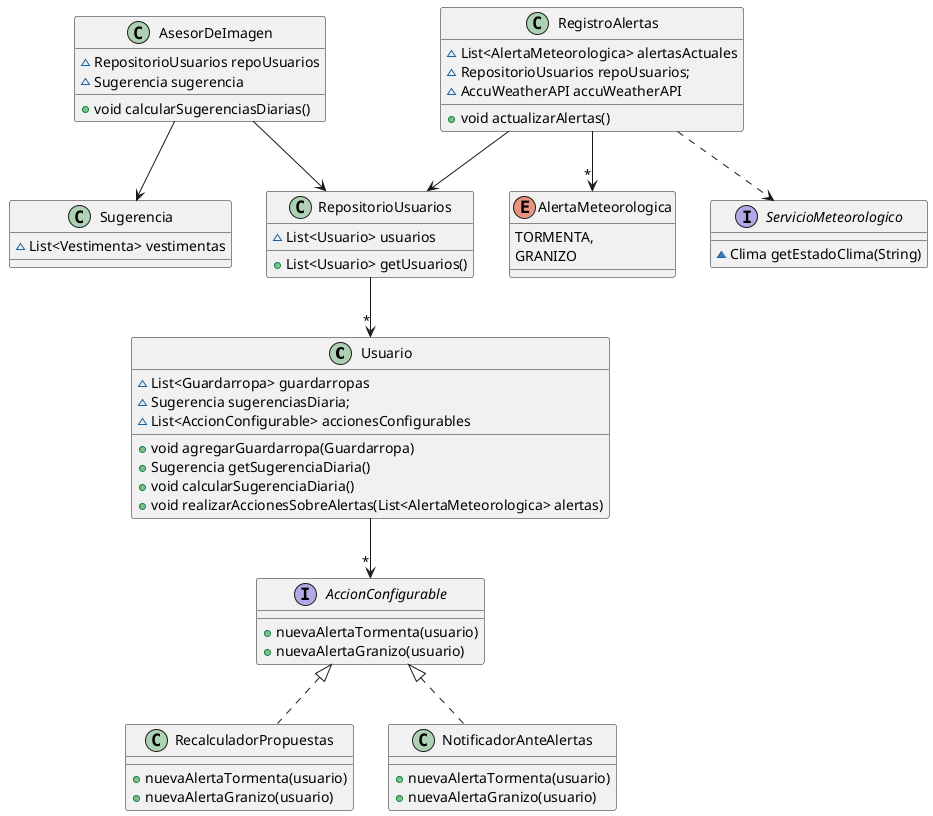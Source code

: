 @startuml

class Usuario {
~List<Guardarropa> guardarropas
~Sugerencia sugerenciasDiaria;
~List<AccionConfigurable> accionesConfigurables
+void agregarGuardarropa(Guardarropa)
+Sugerencia getSugerenciaDiaria()
+ void calcularSugerenciaDiaria()
+void realizarAccionesSobreAlertas(List<AlertaMeteorologica> alertas)
}

Usuario-->"*"AccionConfigurable

interface AccionConfigurable{
+ nuevaAlertaTormenta(usuario)
+ nuevaAlertaGranizo(usuario)
}

class RecalculadorPropuestas implements AccionConfigurable {
+ nuevaAlertaTormenta(usuario)
+ nuevaAlertaGranizo(usuario)
}

class NotificadorAnteAlertas implements AccionConfigurable {
+ nuevaAlertaTormenta(usuario)
+ nuevaAlertaGranizo(usuario)
}


class RepositorioUsuarios{
~ List<Usuario> usuarios
+ List<Usuario> getUsuarios()
}

class AsesorDeImagen {
~RepositorioUsuarios repoUsuarios
~Sugerencia sugerencia
+void calcularSugerenciasDiarias()
}
class Sugerencia{
~List<Vestimenta> vestimentas
}
AsesorDeImagen-->Sugerencia

enum AlertaMeteorologica {
  TORMENTA,
  GRANIZO
}

class RegistroAlertas {
	 ~ List<AlertaMeteorologica> alertasActuales
	 ~ RepositorioUsuarios repoUsuarios;
     ~ AccuWeatherAPI accuWeatherAPI
	 + void actualizarAlertas()
}
RegistroAlertas-->RepositorioUsuarios
RegistroAlertas-->"*"AlertaMeteorologica
RegistroAlertas..>ServicioMeteorologico
interface ServicioMeteorologico {
~ Clima getEstadoClima(String)
}

AsesorDeImagen-->RepositorioUsuarios




RepositorioUsuarios-->"*"Usuario


@enduml
